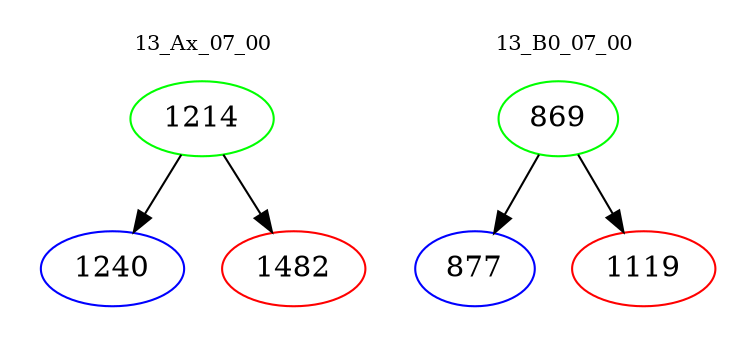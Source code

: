 digraph{
subgraph cluster_0 {
color = white
label = "13_Ax_07_00";
fontsize=10;
T0_1214 [label="1214", color="green"]
T0_1214 -> T0_1240 [color="black"]
T0_1240 [label="1240", color="blue"]
T0_1214 -> T0_1482 [color="black"]
T0_1482 [label="1482", color="red"]
}
subgraph cluster_1 {
color = white
label = "13_B0_07_00";
fontsize=10;
T1_869 [label="869", color="green"]
T1_869 -> T1_877 [color="black"]
T1_877 [label="877", color="blue"]
T1_869 -> T1_1119 [color="black"]
T1_1119 [label="1119", color="red"]
}
}
